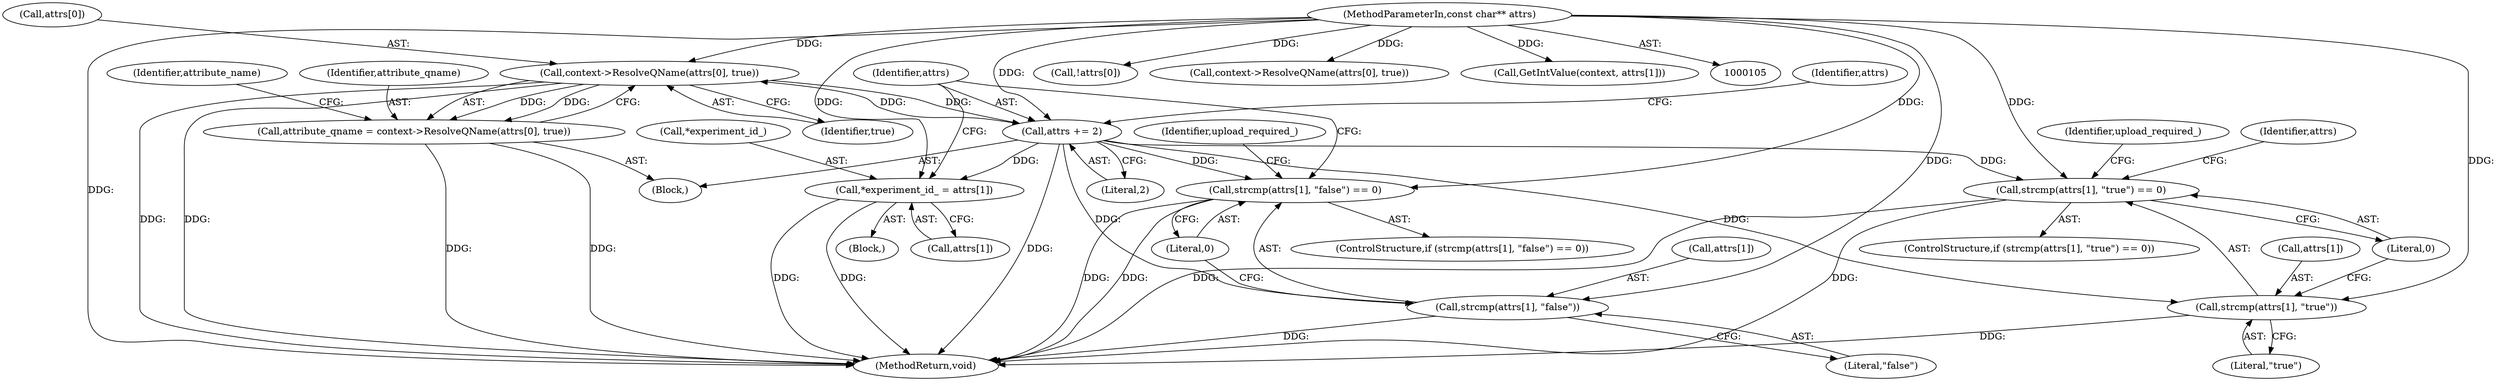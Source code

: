 digraph "0_Chrome_5f372f899b8709dac700710b5f0f90959dcf9ecb_2@array" {
"1000141" [label="(Call,context->ResolveQName(attrs[0], true))"];
"1000194" [label="(Call,attrs += 2)"];
"1000141" [label="(Call,context->ResolveQName(attrs[0], true))"];
"1000108" [label="(MethodParameterIn,const char** attrs)"];
"1000139" [label="(Call,attribute_qname = context->ResolveQName(attrs[0], true))"];
"1000157" [label="(Call,strcmp(attrs[1], \"true\") == 0)"];
"1000158" [label="(Call,strcmp(attrs[1], \"true\"))"];
"1000170" [label="(Call,strcmp(attrs[1], \"false\") == 0)"];
"1000171" [label="(Call,strcmp(attrs[1], \"false\"))"];
"1000188" [label="(Call,*experiment_id_ = attrs[1])"];
"1000157" [label="(Call,strcmp(attrs[1], \"true\") == 0)"];
"1000188" [label="(Call,*experiment_id_ = attrs[1])"];
"1000170" [label="(Call,strcmp(attrs[1], \"false\") == 0)"];
"1000136" [label="(Identifier,attrs)"];
"1000158" [label="(Call,strcmp(attrs[1], \"true\"))"];
"1000187" [label="(Block,)"];
"1000148" [label="(Identifier,attribute_name)"];
"1000262" [label="(MethodReturn,void)"];
"1000205" [label="(Call,!attrs[0])"];
"1000159" [label="(Call,attrs[1])"];
"1000194" [label="(Call,attrs += 2)"];
"1000142" [label="(Call,attrs[0])"];
"1000169" [label="(ControlStructure,if (strcmp(attrs[1], \"false\") == 0))"];
"1000196" [label="(Literal,2)"];
"1000137" [label="(Block,)"];
"1000166" [label="(Identifier,upload_required_)"];
"1000162" [label="(Literal,\"true\")"];
"1000176" [label="(Literal,0)"];
"1000140" [label="(Identifier,attribute_qname)"];
"1000189" [label="(Call,*experiment_id_)"];
"1000108" [label="(MethodParameterIn,const char** attrs)"];
"1000172" [label="(Call,attrs[1])"];
"1000195" [label="(Identifier,attrs)"];
"1000141" [label="(Call,context->ResolveQName(attrs[0], true))"];
"1000171" [label="(Call,strcmp(attrs[1], \"false\"))"];
"1000173" [label="(Identifier,attrs)"];
"1000163" [label="(Literal,0)"];
"1000139" [label="(Call,attribute_qname = context->ResolveQName(attrs[0], true))"];
"1000156" [label="(ControlStructure,if (strcmp(attrs[1], \"true\") == 0))"];
"1000145" [label="(Identifier,true)"];
"1000191" [label="(Call,attrs[1])"];
"1000179" [label="(Identifier,upload_required_)"];
"1000220" [label="(Call,context->ResolveQName(attrs[0], true))"];
"1000175" [label="(Literal,\"false\")"];
"1000238" [label="(Call,GetIntValue(context, attrs[1]))"];
"1000141" -> "1000139"  [label="AST: "];
"1000141" -> "1000145"  [label="CFG: "];
"1000142" -> "1000141"  [label="AST: "];
"1000145" -> "1000141"  [label="AST: "];
"1000139" -> "1000141"  [label="CFG: "];
"1000141" -> "1000262"  [label="DDG: "];
"1000141" -> "1000262"  [label="DDG: "];
"1000141" -> "1000139"  [label="DDG: "];
"1000141" -> "1000139"  [label="DDG: "];
"1000194" -> "1000141"  [label="DDG: "];
"1000108" -> "1000141"  [label="DDG: "];
"1000141" -> "1000194"  [label="DDG: "];
"1000194" -> "1000137"  [label="AST: "];
"1000194" -> "1000196"  [label="CFG: "];
"1000195" -> "1000194"  [label="AST: "];
"1000196" -> "1000194"  [label="AST: "];
"1000136" -> "1000194"  [label="CFG: "];
"1000194" -> "1000262"  [label="DDG: "];
"1000194" -> "1000157"  [label="DDG: "];
"1000194" -> "1000158"  [label="DDG: "];
"1000194" -> "1000170"  [label="DDG: "];
"1000194" -> "1000171"  [label="DDG: "];
"1000194" -> "1000188"  [label="DDG: "];
"1000108" -> "1000194"  [label="DDG: "];
"1000108" -> "1000105"  [label="AST: "];
"1000108" -> "1000262"  [label="DDG: "];
"1000108" -> "1000157"  [label="DDG: "];
"1000108" -> "1000158"  [label="DDG: "];
"1000108" -> "1000170"  [label="DDG: "];
"1000108" -> "1000171"  [label="DDG: "];
"1000108" -> "1000188"  [label="DDG: "];
"1000108" -> "1000205"  [label="DDG: "];
"1000108" -> "1000220"  [label="DDG: "];
"1000108" -> "1000238"  [label="DDG: "];
"1000139" -> "1000137"  [label="AST: "];
"1000140" -> "1000139"  [label="AST: "];
"1000148" -> "1000139"  [label="CFG: "];
"1000139" -> "1000262"  [label="DDG: "];
"1000139" -> "1000262"  [label="DDG: "];
"1000157" -> "1000156"  [label="AST: "];
"1000157" -> "1000163"  [label="CFG: "];
"1000158" -> "1000157"  [label="AST: "];
"1000163" -> "1000157"  [label="AST: "];
"1000166" -> "1000157"  [label="CFG: "];
"1000173" -> "1000157"  [label="CFG: "];
"1000157" -> "1000262"  [label="DDG: "];
"1000157" -> "1000262"  [label="DDG: "];
"1000158" -> "1000162"  [label="CFG: "];
"1000159" -> "1000158"  [label="AST: "];
"1000162" -> "1000158"  [label="AST: "];
"1000163" -> "1000158"  [label="CFG: "];
"1000158" -> "1000262"  [label="DDG: "];
"1000170" -> "1000169"  [label="AST: "];
"1000170" -> "1000176"  [label="CFG: "];
"1000171" -> "1000170"  [label="AST: "];
"1000176" -> "1000170"  [label="AST: "];
"1000179" -> "1000170"  [label="CFG: "];
"1000195" -> "1000170"  [label="CFG: "];
"1000170" -> "1000262"  [label="DDG: "];
"1000170" -> "1000262"  [label="DDG: "];
"1000171" -> "1000175"  [label="CFG: "];
"1000172" -> "1000171"  [label="AST: "];
"1000175" -> "1000171"  [label="AST: "];
"1000176" -> "1000171"  [label="CFG: "];
"1000171" -> "1000262"  [label="DDG: "];
"1000188" -> "1000187"  [label="AST: "];
"1000188" -> "1000191"  [label="CFG: "];
"1000189" -> "1000188"  [label="AST: "];
"1000191" -> "1000188"  [label="AST: "];
"1000195" -> "1000188"  [label="CFG: "];
"1000188" -> "1000262"  [label="DDG: "];
"1000188" -> "1000262"  [label="DDG: "];
}
